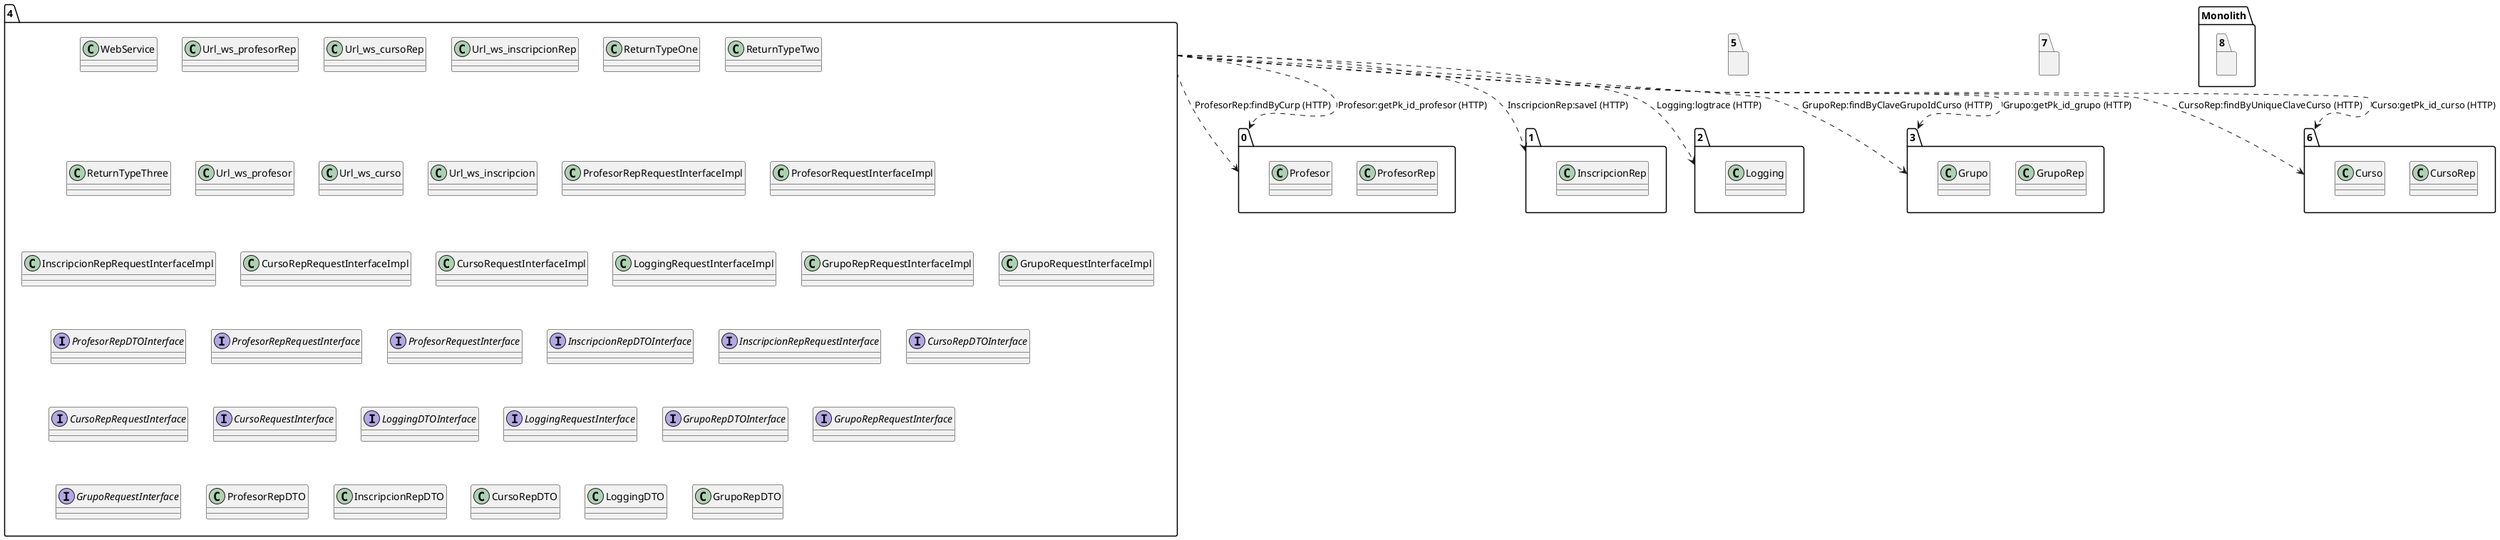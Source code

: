 @startuml
package "4"{
class WebService
class Url_ws_profesorRep
class Url_ws_cursoRep
class Url_ws_inscripcionRep
class ReturnTypeOne
class ReturnTypeTwo
class ReturnTypeThree
class Url_ws_profesor
class Url_ws_curso
class Url_ws_inscripcion
class ProfesorRepRequestInterfaceImpl
class ProfesorRequestInterfaceImpl
class InscripcionRepRequestInterfaceImpl
class CursoRepRequestInterfaceImpl
class CursoRequestInterfaceImpl
class LoggingRequestInterfaceImpl
class GrupoRepRequestInterfaceImpl
class GrupoRequestInterfaceImpl
interface ProfesorRepDTOInterface
interface ProfesorRepRequestInterface
interface ProfesorRequestInterface
interface InscripcionRepDTOInterface
interface InscripcionRepRequestInterface
interface CursoRepDTOInterface
interface CursoRepRequestInterface
interface CursoRequestInterface
interface LoggingDTOInterface
interface LoggingRequestInterface
interface GrupoRepDTOInterface
interface GrupoRepRequestInterface
interface GrupoRequestInterface
class ProfesorRepDTO
class InscripcionRepDTO
class CursoRepDTO
class LoggingDTO
class GrupoRepDTO
}
package "0"{
class ProfesorRep
class Profesor
}
package "1"{
class InscripcionRep
}
package "2"{
class Logging
}
package "3"{
class GrupoRep
class Grupo
}
package "5"{
}
package "6"{
class CursoRep
class Curso
}
package "7"{
}
package "Monolith" {
package "8"{
}
}
"4"..>"0":ProfesorRep:findByCurp (HTTP)
"4"..>"0":Profesor:getPk_id_profesor (HTTP)
"4"..>"1":InscripcionRep:saveI (HTTP)
"4"..>"6":CursoRep:findByUniqueClaveCurso (HTTP)
"4"..>"6":Curso:getPk_id_curso (HTTP)
"4"..>"2":Logging:logtrace (HTTP)
"4"..>"3":GrupoRep:findByClaveGrupoIdCurso (HTTP)
"4"..>"3":Grupo:getPk_id_grupo (HTTP)
@enduml